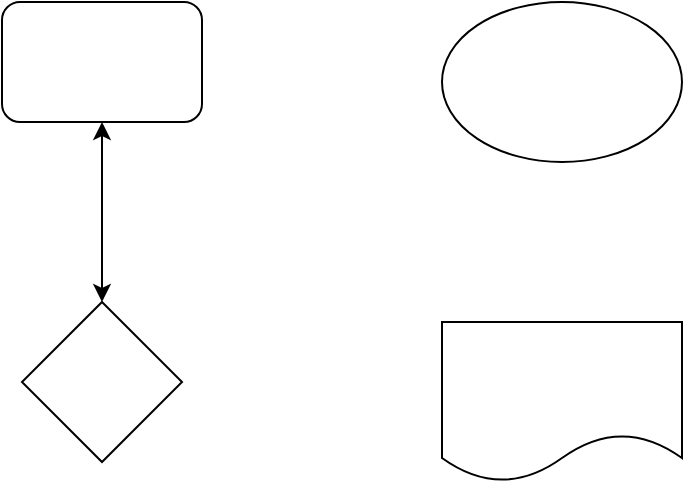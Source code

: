 <mxfile version="15.9.1" type="github">
  <diagram id="gOD03eMYmSTO8JCuaFLT" name="Page-1">
    <mxGraphModel dx="868" dy="492" grid="1" gridSize="10" guides="1" tooltips="1" connect="1" arrows="1" fold="1" page="1" pageScale="1" pageWidth="827" pageHeight="1169" math="0" shadow="0">
      <root>
        <mxCell id="0" />
        <mxCell id="1" parent="0" />
        <mxCell id="y7lWrT9xWMFBaa4Sz3RD-1" value="" style="rounded=1;whiteSpace=wrap;html=1;" vertex="1" parent="1">
          <mxGeometry x="170" y="110" width="100" height="60" as="geometry" />
        </mxCell>
        <mxCell id="y7lWrT9xWMFBaa4Sz3RD-2" value="" style="ellipse;whiteSpace=wrap;html=1;" vertex="1" parent="1">
          <mxGeometry x="390" y="110" width="120" height="80" as="geometry" />
        </mxCell>
        <mxCell id="y7lWrT9xWMFBaa4Sz3RD-3" value="" style="rhombus;whiteSpace=wrap;html=1;" vertex="1" parent="1">
          <mxGeometry x="180" y="260" width="80" height="80" as="geometry" />
        </mxCell>
        <mxCell id="y7lWrT9xWMFBaa4Sz3RD-4" value="" style="shape=document;whiteSpace=wrap;html=1;boundedLbl=1;" vertex="1" parent="1">
          <mxGeometry x="390" y="270" width="120" height="80" as="geometry" />
        </mxCell>
        <mxCell id="y7lWrT9xWMFBaa4Sz3RD-5" value="" style="endArrow=classic;startArrow=classic;html=1;rounded=0;entryX=0.5;entryY=1;entryDx=0;entryDy=0;exitX=0.5;exitY=0;exitDx=0;exitDy=0;" edge="1" parent="1" source="y7lWrT9xWMFBaa4Sz3RD-3" target="y7lWrT9xWMFBaa4Sz3RD-1">
          <mxGeometry width="50" height="50" relative="1" as="geometry">
            <mxPoint x="200" y="270" as="sourcePoint" />
            <mxPoint x="250" y="220" as="targetPoint" />
          </mxGeometry>
        </mxCell>
      </root>
    </mxGraphModel>
  </diagram>
</mxfile>
